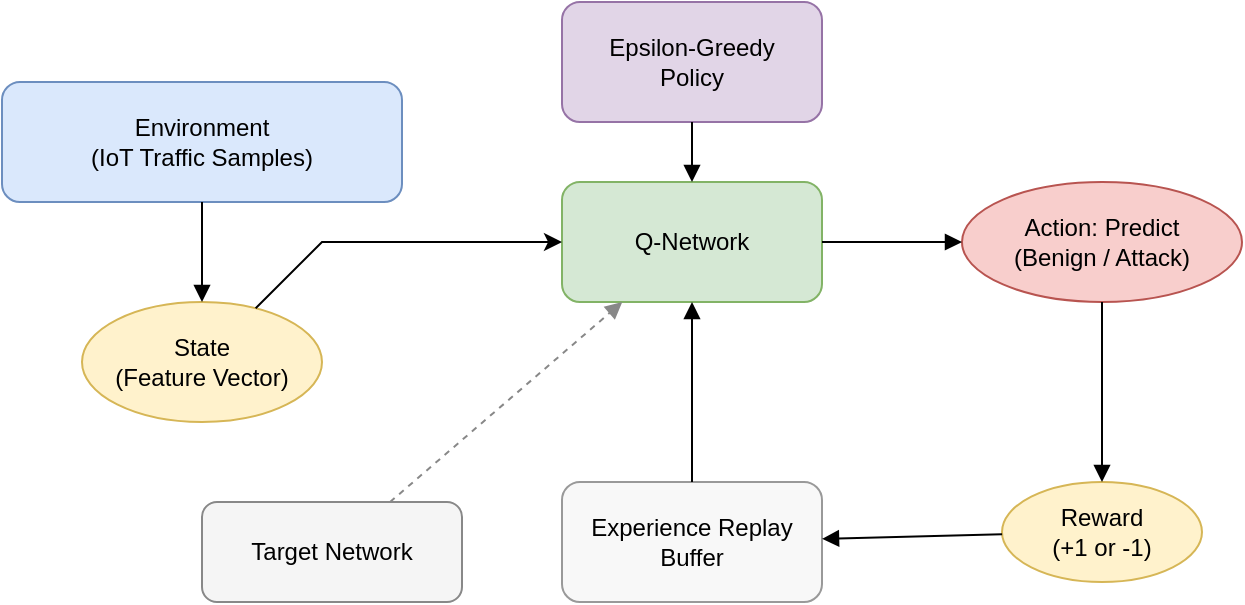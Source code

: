 <mxfile version="26.3.0">
  <diagram name="DQN for IoT Traffic Classification" id="dqnIoT123">
    <mxGraphModel dx="872" dy="431" grid="1" gridSize="10" guides="1" tooltips="1" connect="1" arrows="1" fold="1" page="1" pageScale="1" pageWidth="827" pageHeight="1169" math="0" shadow="0">
      <root>
        <mxCell id="0" />
        <mxCell id="1" parent="0" />
        <mxCell id="2" value="Environment&#xa;(IoT Traffic Samples)" style="rounded=1;whiteSpace=wrap;html=1;fillColor=#dae8fc;strokeColor=#6c8ebf" parent="1" vertex="1">
          <mxGeometry x="140" y="60" width="200" height="60" as="geometry" />
        </mxCell>
        <mxCell id="3" value="State&#xa;(Feature Vector)" style="ellipse;whiteSpace=wrap;html=1;fillColor=#fff2cc;strokeColor=#d6b656" parent="1" vertex="1">
          <mxGeometry x="180" y="170" width="120" height="60" as="geometry" />
        </mxCell>
        <mxCell id="4" value="Epsilon-Greedy&#xa;Policy" style="rounded=1;whiteSpace=wrap;html=1;fillColor=#e1d5e7;strokeColor=#9673a6" parent="1" vertex="1">
          <mxGeometry x="420" y="20" width="130" height="60" as="geometry" />
        </mxCell>
        <mxCell id="5" value="Q-Network" style="rounded=1;whiteSpace=wrap;html=1;fillColor=#d5e8d4;strokeColor=#82b366" parent="1" vertex="1">
          <mxGeometry x="420" y="110" width="130" height="60" as="geometry" />
        </mxCell>
        <mxCell id="6" value="Action: Predict&#xa;(Benign / Attack)" style="ellipse;whiteSpace=wrap;html=1;fillColor=#f8cecc;strokeColor=#b85450" parent="1" vertex="1">
          <mxGeometry x="620" y="110" width="140" height="60" as="geometry" />
        </mxCell>
        <mxCell id="7" value="Reward&#xa;(+1 or -1)" style="ellipse;whiteSpace=wrap;html=1;fillColor=#fff2cc;strokeColor=#d6b656" parent="1" vertex="1">
          <mxGeometry x="640" y="260" width="100" height="50" as="geometry" />
        </mxCell>
        <mxCell id="8" value="Experience Replay&#xa;Buffer" style="rounded=1;whiteSpace=wrap;html=1;fillColor=#f8f8f8;strokeColor=#999999" parent="1" vertex="1">
          <mxGeometry x="420" y="260" width="130" height="60" as="geometry" />
        </mxCell>
        <mxCell id="9" value="Target Network" style="rounded=1;whiteSpace=wrap;html=1;fillColor=#f5f5f5;strokeColor=#888888" parent="1" vertex="1">
          <mxGeometry x="240" y="270" width="130" height="50" as="geometry" />
        </mxCell>
        <mxCell id="10" style="endArrow=block;html=1;strokeColor=#000000;" parent="1" source="2" target="3" edge="1">
          <mxGeometry relative="1" as="geometry" />
        </mxCell>
        <mxCell id="12" style="endArrow=block;html=1;strokeColor=#000000;" parent="1" source="4" target="5" edge="1">
          <mxGeometry relative="1" as="geometry" />
        </mxCell>
        <mxCell id="13" style="endArrow=block;html=1;strokeColor=#000000;" parent="1" source="5" target="6" edge="1">
          <mxGeometry relative="1" as="geometry" />
        </mxCell>
        <mxCell id="14" style="endArrow=block;html=1;strokeColor=#000000;" parent="1" source="6" target="7" edge="1">
          <mxGeometry relative="1" as="geometry" />
        </mxCell>
        <mxCell id="15" style="endArrow=block;html=1;strokeColor=#000000;" parent="1" source="7" target="8" edge="1">
          <mxGeometry relative="1" as="geometry" />
        </mxCell>
        <mxCell id="16" style="endArrow=block;html=1;strokeColor=#000000;" parent="1" source="8" target="5" edge="1">
          <mxGeometry relative="1" as="geometry" />
        </mxCell>
        <mxCell id="17" style="dashed=1;endArrow=block;html=1;strokeColor=#888888;" parent="1" source="9" target="5" edge="1">
          <mxGeometry relative="1" as="geometry" />
        </mxCell>
        <mxCell id="0mtCx5Qhk0AZ5-zzTnsK-18" value="" style="endArrow=classic;html=1;rounded=0;entryX=0;entryY=0.5;entryDx=0;entryDy=0;" edge="1" parent="1" source="3" target="5">
          <mxGeometry width="50" height="50" relative="1" as="geometry">
            <mxPoint x="300" y="200" as="sourcePoint" />
            <mxPoint x="350" y="150" as="targetPoint" />
            <Array as="points">
              <mxPoint x="300" y="140" />
            </Array>
          </mxGeometry>
        </mxCell>
      </root>
    </mxGraphModel>
  </diagram>
</mxfile>
